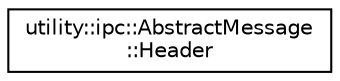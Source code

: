digraph "Graphical Class Hierarchy"
{
 // LATEX_PDF_SIZE
  edge [fontname="Helvetica",fontsize="10",labelfontname="Helvetica",labelfontsize="10"];
  node [fontname="Helvetica",fontsize="10",shape=record];
  rankdir="LR";
  Node0 [label="utility::ipc::AbstractMessage\l::Header",height=0.2,width=0.4,color="black", fillcolor="white", style="filled",URL="$structutility_1_1ipc_1_1AbstractMessage_1_1Header.html",tooltip=" "];
}
